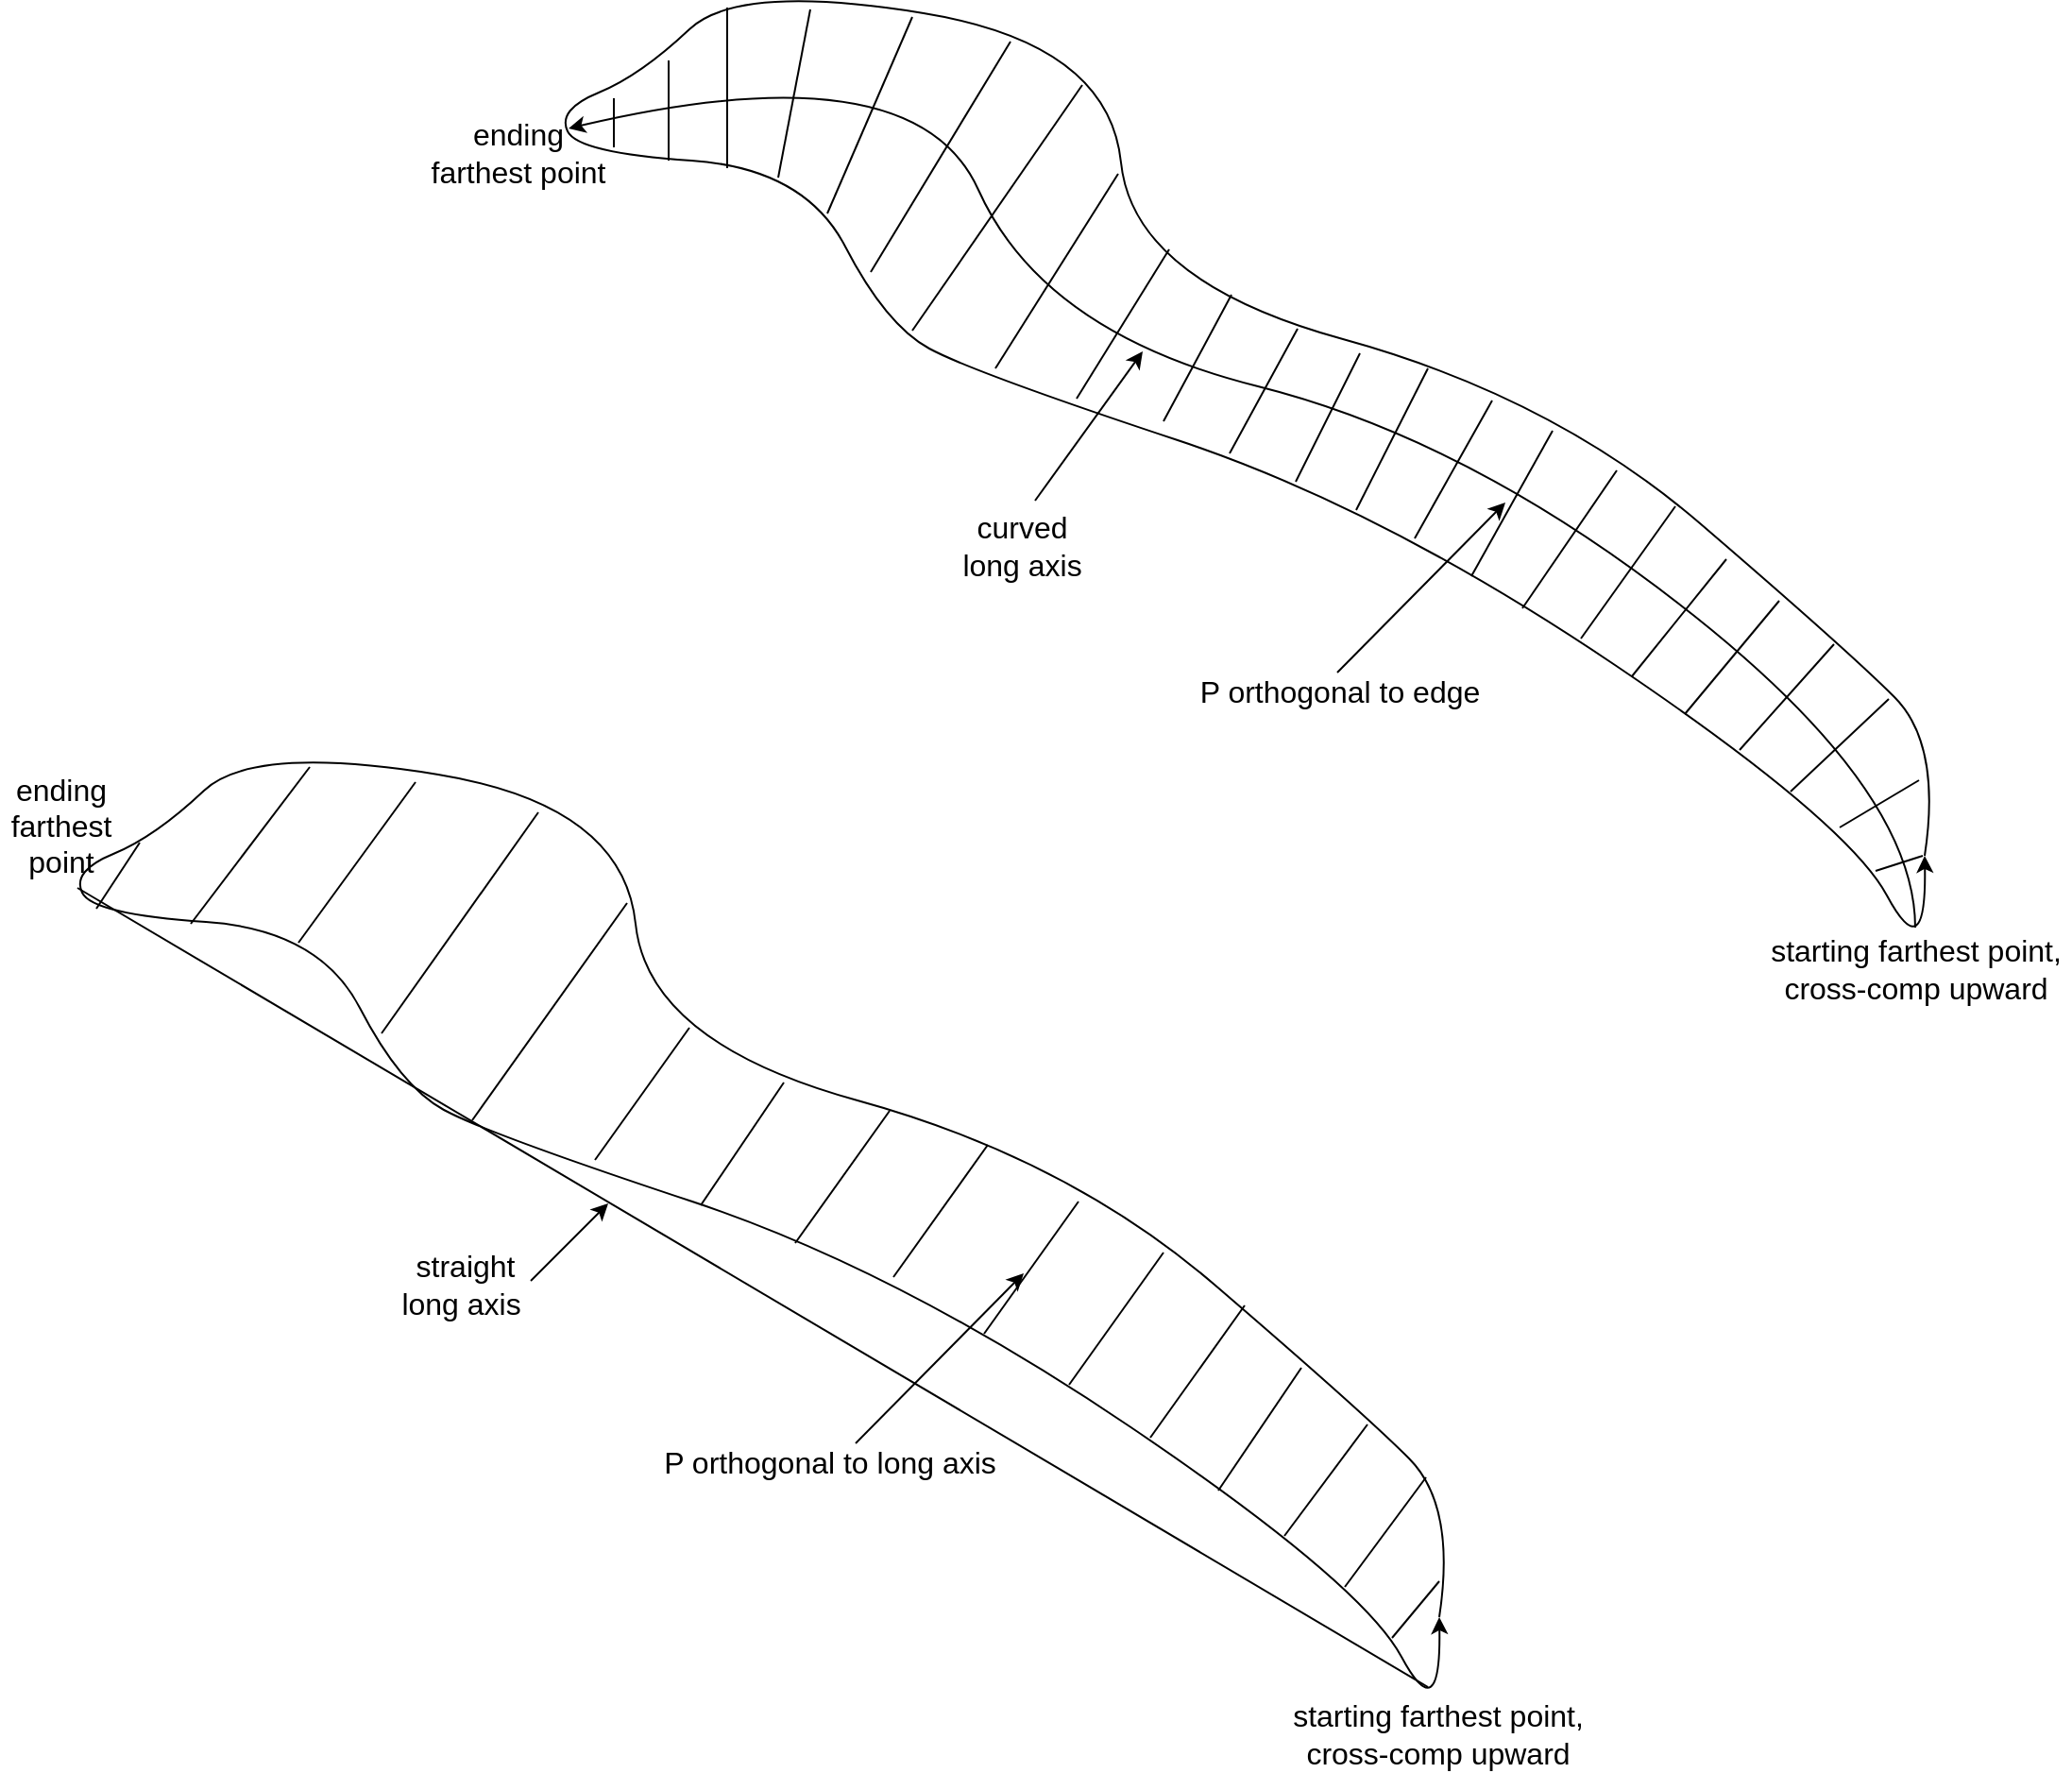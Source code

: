 <mxfile version="13.7.3" type="device"><diagram id="VhznxLzbnZrPfkY5GJ1T" name="Page-1"><mxGraphModel dx="2272" dy="832" grid="0" gridSize="10" guides="1" tooltips="1" connect="1" arrows="1" fold="1" page="1" pageScale="1" pageWidth="850" pageHeight="1100" math="0" shadow="0"><root><mxCell id="0"/><mxCell id="1" parent="0"/><mxCell id="bnOz2o48ZUVMEwC1AQXv-7" value="" style="curved=1;endArrow=classic;html=1;" edge="1" parent="1"><mxGeometry width="50" height="50" relative="1" as="geometry"><mxPoint x="726" y="507" as="sourcePoint"/><mxPoint x="726" y="507" as="targetPoint"/><Array as="points"><mxPoint x="735" y="448"/><mxPoint x="685" y="398"/><mxPoint x="529" y="264"/><mxPoint x="307" y="203"/><mxPoint x="294" y="77"/><mxPoint x="98" y="45"/><mxPoint x="46" y="94"/><mxPoint x="2" y="112"/><mxPoint x="13" y="135"/><mxPoint x="133" y="143"/><mxPoint x="176" y="226"/><mxPoint x="222" y="251"/><mxPoint x="439" y="323"/><mxPoint x="685" y="489"/><mxPoint x="727" y="567"/></Array></mxGeometry></mxCell><mxCell id="bnOz2o48ZUVMEwC1AQXv-8" value="" style="endArrow=none;html=1;" edge="1" parent="1"><mxGeometry width="50" height="50" relative="1" as="geometry"><mxPoint x="32" y="132" as="sourcePoint"/><mxPoint x="32" y="106" as="targetPoint"/></mxGeometry></mxCell><mxCell id="bnOz2o48ZUVMEwC1AQXv-9" value="" style="endArrow=none;html=1;" edge="1" parent="1"><mxGeometry width="50" height="50" relative="1" as="geometry"><mxPoint x="168" y="198" as="sourcePoint"/><mxPoint x="242" y="76" as="targetPoint"/></mxGeometry></mxCell><mxCell id="bnOz2o48ZUVMEwC1AQXv-10" value="" style="endArrow=none;html=1;" edge="1" parent="1"><mxGeometry width="50" height="50" relative="1" as="geometry"><mxPoint x="92" y="143" as="sourcePoint"/><mxPoint x="92" y="58" as="targetPoint"/></mxGeometry></mxCell><mxCell id="bnOz2o48ZUVMEwC1AQXv-11" value="" style="endArrow=none;html=1;" edge="1" parent="1"><mxGeometry width="50" height="50" relative="1" as="geometry"><mxPoint x="119" y="148" as="sourcePoint"/><mxPoint x="136" y="59" as="targetPoint"/></mxGeometry></mxCell><mxCell id="bnOz2o48ZUVMEwC1AQXv-12" value="" style="endArrow=none;html=1;" edge="1" parent="1"><mxGeometry width="50" height="50" relative="1" as="geometry"><mxPoint x="145" y="167" as="sourcePoint"/><mxPoint x="190" y="63" as="targetPoint"/></mxGeometry></mxCell><mxCell id="bnOz2o48ZUVMEwC1AQXv-13" value="" style="endArrow=none;html=1;" edge="1" parent="1"><mxGeometry width="50" height="50" relative="1" as="geometry"><mxPoint x="190" y="229" as="sourcePoint"/><mxPoint x="280" y="99" as="targetPoint"/></mxGeometry></mxCell><mxCell id="bnOz2o48ZUVMEwC1AQXv-14" value="" style="endArrow=none;html=1;" edge="1" parent="1"><mxGeometry width="50" height="50" relative="1" as="geometry"><mxPoint x="234" y="249" as="sourcePoint"/><mxPoint x="299" y="146" as="targetPoint"/></mxGeometry></mxCell><mxCell id="bnOz2o48ZUVMEwC1AQXv-15" value="" style="endArrow=none;html=1;" edge="1" parent="1"><mxGeometry width="50" height="50" relative="1" as="geometry"><mxPoint x="277" y="265" as="sourcePoint"/><mxPoint x="326" y="186" as="targetPoint"/></mxGeometry></mxCell><mxCell id="bnOz2o48ZUVMEwC1AQXv-16" value="" style="endArrow=none;html=1;" edge="1" parent="1"><mxGeometry width="50" height="50" relative="1" as="geometry"><mxPoint x="323" y="277" as="sourcePoint"/><mxPoint x="359" y="210" as="targetPoint"/></mxGeometry></mxCell><mxCell id="bnOz2o48ZUVMEwC1AQXv-17" value="" style="endArrow=none;html=1;" edge="1" parent="1"><mxGeometry width="50" height="50" relative="1" as="geometry"><mxPoint x="358" y="294" as="sourcePoint"/><mxPoint x="394" y="228" as="targetPoint"/></mxGeometry></mxCell><mxCell id="bnOz2o48ZUVMEwC1AQXv-18" value="" style="endArrow=none;html=1;" edge="1" parent="1"><mxGeometry width="50" height="50" relative="1" as="geometry"><mxPoint x="425" y="324" as="sourcePoint"/><mxPoint x="463" y="249" as="targetPoint"/></mxGeometry></mxCell><mxCell id="bnOz2o48ZUVMEwC1AQXv-19" value="" style="endArrow=none;html=1;" edge="1" parent="1"><mxGeometry width="50" height="50" relative="1" as="geometry"><mxPoint x="486" y="359" as="sourcePoint"/><mxPoint x="529" y="282" as="targetPoint"/></mxGeometry></mxCell><mxCell id="bnOz2o48ZUVMEwC1AQXv-20" value="" style="endArrow=none;html=1;" edge="1" parent="1"><mxGeometry width="50" height="50" relative="1" as="geometry"><mxPoint x="456" y="339" as="sourcePoint"/><mxPoint x="497" y="266" as="targetPoint"/></mxGeometry></mxCell><mxCell id="bnOz2o48ZUVMEwC1AQXv-21" value="" style="endArrow=none;html=1;" edge="1" parent="1"><mxGeometry width="50" height="50" relative="1" as="geometry"><mxPoint x="393" y="309" as="sourcePoint"/><mxPoint x="427" y="241" as="targetPoint"/></mxGeometry></mxCell><mxCell id="bnOz2o48ZUVMEwC1AQXv-22" value="" style="endArrow=none;html=1;" edge="1" parent="1"><mxGeometry width="50" height="50" relative="1" as="geometry"><mxPoint x="513" y="376" as="sourcePoint"/><mxPoint x="563" y="303" as="targetPoint"/></mxGeometry></mxCell><mxCell id="bnOz2o48ZUVMEwC1AQXv-23" value="" style="endArrow=none;html=1;" edge="1" parent="1"><mxGeometry width="50" height="50" relative="1" as="geometry"><mxPoint x="544" y="392" as="sourcePoint"/><mxPoint x="594" y="322" as="targetPoint"/></mxGeometry></mxCell><mxCell id="bnOz2o48ZUVMEwC1AQXv-24" value="" style="endArrow=none;html=1;" edge="1" parent="1"><mxGeometry width="50" height="50" relative="1" as="geometry"><mxPoint x="571" y="412" as="sourcePoint"/><mxPoint x="621" y="350" as="targetPoint"/></mxGeometry></mxCell><mxCell id="bnOz2o48ZUVMEwC1AQXv-25" value="" style="endArrow=none;html=1;" edge="1" parent="1"><mxGeometry width="50" height="50" relative="1" as="geometry"><mxPoint x="599" y="432" as="sourcePoint"/><mxPoint x="649" y="372" as="targetPoint"/></mxGeometry></mxCell><mxCell id="bnOz2o48ZUVMEwC1AQXv-26" value="" style="endArrow=none;html=1;" edge="1" parent="1"><mxGeometry width="50" height="50" relative="1" as="geometry"><mxPoint x="628" y="451" as="sourcePoint"/><mxPoint x="678" y="395" as="targetPoint"/></mxGeometry></mxCell><mxCell id="bnOz2o48ZUVMEwC1AQXv-27" value="" style="endArrow=none;html=1;" edge="1" parent="1"><mxGeometry width="50" height="50" relative="1" as="geometry"><mxPoint x="655" y="473" as="sourcePoint"/><mxPoint x="707" y="424" as="targetPoint"/></mxGeometry></mxCell><mxCell id="bnOz2o48ZUVMEwC1AQXv-28" value="" style="endArrow=none;html=1;" edge="1" parent="1"><mxGeometry width="50" height="50" relative="1" as="geometry"><mxPoint x="681" y="492" as="sourcePoint"/><mxPoint x="723" y="467" as="targetPoint"/></mxGeometry></mxCell><mxCell id="bnOz2o48ZUVMEwC1AQXv-29" value="" style="endArrow=none;html=1;" edge="1" parent="1"><mxGeometry width="50" height="50" relative="1" as="geometry"><mxPoint x="700" y="515" as="sourcePoint"/><mxPoint x="725" y="507" as="targetPoint"/></mxGeometry></mxCell><mxCell id="bnOz2o48ZUVMEwC1AQXv-30" value="" style="endArrow=none;html=1;" edge="1" parent="1"><mxGeometry width="50" height="50" relative="1" as="geometry"><mxPoint x="61" y="139" as="sourcePoint"/><mxPoint x="61" y="86" as="targetPoint"/></mxGeometry></mxCell><mxCell id="bnOz2o48ZUVMEwC1AQXv-32" value="&lt;font style=&quot;font-size: 16px&quot;&gt;starting farthest point,&lt;br&gt;cross-comp upward&lt;/font&gt;" style="text;html=1;align=center;verticalAlign=middle;resizable=0;points=[];autosize=1;" vertex="1" parent="1"><mxGeometry x="639" y="550" width="164" height="34" as="geometry"/></mxCell><mxCell id="bnOz2o48ZUVMEwC1AQXv-33" value="&lt;font style=&quot;font-size: 16px&quot;&gt;P orthogonal to edge&lt;/font&gt;" style="text;html=1;align=center;verticalAlign=middle;resizable=0;points=[];autosize=1;" vertex="1" parent="1"><mxGeometry x="337" y="410" width="158" height="19" as="geometry"/></mxCell><mxCell id="bnOz2o48ZUVMEwC1AQXv-34" value="" style="endArrow=classic;html=1;" edge="1" parent="1"><mxGeometry width="50" height="50" relative="1" as="geometry"><mxPoint x="415" y="410" as="sourcePoint"/><mxPoint x="504" y="320" as="targetPoint"/></mxGeometry></mxCell><mxCell id="bnOz2o48ZUVMEwC1AQXv-62" value="" style="curved=1;endArrow=classic;html=1;" edge="1" parent="1"><mxGeometry width="50" height="50" relative="1" as="geometry"><mxPoint x="469" y="910" as="sourcePoint"/><mxPoint x="469" y="910" as="targetPoint"/><Array as="points"><mxPoint x="478" y="851"/><mxPoint x="428" y="801"/><mxPoint x="272" y="667"/><mxPoint x="50" y="606"/><mxPoint x="37" y="480"/><mxPoint x="-159" y="448"/><mxPoint x="-211" y="497"/><mxPoint x="-255" y="515"/><mxPoint x="-244" y="538"/><mxPoint x="-124" y="546"/><mxPoint x="-81" y="629"/><mxPoint x="-35" y="654"/><mxPoint x="182" y="726"/><mxPoint x="428" y="892"/><mxPoint x="470" y="970"/></Array></mxGeometry></mxCell><mxCell id="bnOz2o48ZUVMEwC1AQXv-63" value="" style="endArrow=none;html=1;" edge="1" parent="1"><mxGeometry width="50" height="50" relative="1" as="geometry"><mxPoint x="-242" y="535" as="sourcePoint"/><mxPoint x="-219" y="500" as="targetPoint"/></mxGeometry></mxCell><mxCell id="bnOz2o48ZUVMEwC1AQXv-78" value="" style="endArrow=none;html=1;" edge="1" parent="1"><mxGeometry width="50" height="50" relative="1" as="geometry"><mxPoint x="273" y="787" as="sourcePoint"/><mxPoint x="323" y="717" as="targetPoint"/></mxGeometry></mxCell><mxCell id="bnOz2o48ZUVMEwC1AQXv-87" value="&lt;font style=&quot;font-size: 16px&quot;&gt;starting farthest point,&lt;br&gt;cross-comp upward&lt;/font&gt;" style="text;html=1;align=center;verticalAlign=middle;resizable=0;points=[];autosize=1;" vertex="1" parent="1"><mxGeometry x="386" y="955" width="164" height="34" as="geometry"/></mxCell><mxCell id="bnOz2o48ZUVMEwC1AQXv-88" value="&lt;font style=&quot;font-size: 16px&quot;&gt;P orthogonal to long axis&lt;/font&gt;" style="text;html=1;align=center;verticalAlign=middle;resizable=0;points=[];autosize=1;" vertex="1" parent="1"><mxGeometry x="53" y="818" width="186" height="19" as="geometry"/></mxCell><mxCell id="bnOz2o48ZUVMEwC1AQXv-89" value="" style="endArrow=classic;html=1;" edge="1" parent="1"><mxGeometry width="50" height="50" relative="1" as="geometry"><mxPoint x="160" y="818" as="sourcePoint"/><mxPoint x="249" y="728" as="targetPoint"/></mxGeometry></mxCell><mxCell id="bnOz2o48ZUVMEwC1AQXv-90" value="" style="endArrow=none;html=1;" edge="1" parent="1"><mxGeometry width="50" height="50" relative="1" as="geometry"><mxPoint x="316" y="815" as="sourcePoint"/><mxPoint x="366" y="745" as="targetPoint"/></mxGeometry></mxCell><mxCell id="bnOz2o48ZUVMEwC1AQXv-91" value="" style="endArrow=none;html=1;" edge="1" parent="1"><mxGeometry width="50" height="50" relative="1" as="geometry"><mxPoint x="352" y="843" as="sourcePoint"/><mxPoint x="396" y="778" as="targetPoint"/></mxGeometry></mxCell><mxCell id="bnOz2o48ZUVMEwC1AQXv-92" value="" style="endArrow=none;html=1;" edge="1" parent="1"><mxGeometry width="50" height="50" relative="1" as="geometry"><mxPoint x="387" y="867" as="sourcePoint"/><mxPoint x="431" y="808" as="targetPoint"/></mxGeometry></mxCell><mxCell id="bnOz2o48ZUVMEwC1AQXv-93" value="" style="endArrow=none;html=1;" edge="1" parent="1"><mxGeometry width="50" height="50" relative="1" as="geometry"><mxPoint x="419" y="894" as="sourcePoint"/><mxPoint x="462" y="836" as="targetPoint"/></mxGeometry></mxCell><mxCell id="bnOz2o48ZUVMEwC1AQXv-94" value="" style="endArrow=none;html=1;" edge="1" parent="1"><mxGeometry width="50" height="50" relative="1" as="geometry"><mxPoint x="128" y="712" as="sourcePoint"/><mxPoint x="178" y="642" as="targetPoint"/></mxGeometry></mxCell><mxCell id="bnOz2o48ZUVMEwC1AQXv-95" value="" style="endArrow=none;html=1;" edge="1" parent="1"><mxGeometry width="50" height="50" relative="1" as="geometry"><mxPoint x="180" y="730" as="sourcePoint"/><mxPoint x="230" y="660" as="targetPoint"/></mxGeometry></mxCell><mxCell id="bnOz2o48ZUVMEwC1AQXv-96" value="" style="endArrow=none;html=1;" edge="1" parent="1"><mxGeometry width="50" height="50" relative="1" as="geometry"><mxPoint x="228" y="760" as="sourcePoint"/><mxPoint x="278" y="690" as="targetPoint"/></mxGeometry></mxCell><mxCell id="bnOz2o48ZUVMEwC1AQXv-97" value="" style="endArrow=none;html=1;" edge="1" parent="1"><mxGeometry width="50" height="50" relative="1" as="geometry"><mxPoint x="-43" y="647" as="sourcePoint"/><mxPoint x="39" y="532" as="targetPoint"/></mxGeometry></mxCell><mxCell id="bnOz2o48ZUVMEwC1AQXv-98" value="" style="endArrow=none;html=1;" edge="1" parent="1"><mxGeometry width="50" height="50" relative="1" as="geometry"><mxPoint x="-91" y="601" as="sourcePoint"/><mxPoint x="-8" y="484" as="targetPoint"/></mxGeometry></mxCell><mxCell id="bnOz2o48ZUVMEwC1AQXv-99" value="" style="endArrow=none;html=1;" edge="1" parent="1"><mxGeometry width="50" height="50" relative="1" as="geometry"><mxPoint x="-135" y="553" as="sourcePoint"/><mxPoint x="-73" y="468" as="targetPoint"/></mxGeometry></mxCell><mxCell id="bnOz2o48ZUVMEwC1AQXv-100" value="" style="endArrow=none;html=1;" edge="1" parent="1"><mxGeometry width="50" height="50" relative="1" as="geometry"><mxPoint x="-192" y="543" as="sourcePoint"/><mxPoint x="-129" y="460" as="targetPoint"/></mxGeometry></mxCell><mxCell id="bnOz2o48ZUVMEwC1AQXv-101" value="" style="endArrow=none;html=1;" edge="1" parent="1"><mxGeometry width="50" height="50" relative="1" as="geometry"><mxPoint x="22" y="668" as="sourcePoint"/><mxPoint x="72" y="598" as="targetPoint"/></mxGeometry></mxCell><mxCell id="bnOz2o48ZUVMEwC1AQXv-102" value="" style="endArrow=none;html=1;" edge="1" parent="1"><mxGeometry width="50" height="50" relative="1" as="geometry"><mxPoint x="444" y="921" as="sourcePoint"/><mxPoint x="469" y="891" as="targetPoint"/></mxGeometry></mxCell><mxCell id="bnOz2o48ZUVMEwC1AQXv-103" value="" style="endArrow=none;html=1;" edge="1" parent="1"><mxGeometry width="50" height="50" relative="1" as="geometry"><mxPoint x="463" y="947" as="sourcePoint"/><mxPoint x="-252" y="524" as="targetPoint"/></mxGeometry></mxCell><mxCell id="bnOz2o48ZUVMEwC1AQXv-104" value="&lt;font style=&quot;font-size: 16px&quot;&gt;straight &lt;br&gt;long axis&amp;nbsp;&lt;/font&gt;" style="text;html=1;align=center;verticalAlign=middle;resizable=0;points=[];autosize=1;" vertex="1" parent="1"><mxGeometry x="-86" y="717" width="78" height="34" as="geometry"/></mxCell><mxCell id="bnOz2o48ZUVMEwC1AQXv-105" value="" style="endArrow=classic;html=1;" edge="1" parent="1"><mxGeometry width="50" height="50" relative="1" as="geometry"><mxPoint x="-12" y="732" as="sourcePoint"/><mxPoint x="29" y="691" as="targetPoint"/></mxGeometry></mxCell><mxCell id="bnOz2o48ZUVMEwC1AQXv-106" value="&lt;font style=&quot;font-size: 16px&quot;&gt;curved&amp;nbsp;&lt;br&gt;long axis&amp;nbsp;&lt;/font&gt;" style="text;html=1;align=center;verticalAlign=middle;resizable=0;points=[];autosize=1;" vertex="1" parent="1"><mxGeometry x="211" y="326" width="78" height="34" as="geometry"/></mxCell><mxCell id="bnOz2o48ZUVMEwC1AQXv-116" value="" style="curved=1;endArrow=classic;html=1;" edge="1" parent="1"><mxGeometry width="50" height="50" relative="1" as="geometry"><mxPoint x="721" y="545" as="sourcePoint"/><mxPoint x="8" y="122" as="targetPoint"/><Array as="points"><mxPoint x="721" y="473"/><mxPoint x="487" y="287"/><mxPoint x="259" y="230"/><mxPoint x="191" y="79"/></Array></mxGeometry></mxCell><mxCell id="bnOz2o48ZUVMEwC1AQXv-121" value="" style="endArrow=none;html=1;" edge="1" parent="1"><mxGeometry width="50" height="50" relative="1" as="geometry"><mxPoint x="78" y="692" as="sourcePoint"/><mxPoint x="122" y="627" as="targetPoint"/></mxGeometry></mxCell><mxCell id="bnOz2o48ZUVMEwC1AQXv-122" value="" style="endArrow=classic;html=1;" edge="1" parent="1"><mxGeometry width="50" height="50" relative="1" as="geometry"><mxPoint x="255" y="319" as="sourcePoint"/><mxPoint x="312" y="240" as="targetPoint"/></mxGeometry></mxCell><mxCell id="bnOz2o48ZUVMEwC1AQXv-123" value="&lt;font style=&quot;font-size: 16px&quot;&gt;ending &lt;br&gt;farthest point&lt;br&gt;&lt;/font&gt;" style="text;html=1;align=center;verticalAlign=middle;resizable=0;points=[];autosize=1;" vertex="1" parent="1"><mxGeometry x="-71" y="118" width="103" height="34" as="geometry"/></mxCell><mxCell id="bnOz2o48ZUVMEwC1AQXv-124" value="&lt;font style=&quot;font-size: 16px&quot;&gt;ending &lt;br&gt;farthest &lt;br&gt;point&lt;br&gt;&lt;/font&gt;" style="text;html=1;align=center;verticalAlign=middle;resizable=0;points=[];autosize=1;" vertex="1" parent="1"><mxGeometry x="-293" y="466" width="63" height="49" as="geometry"/></mxCell></root></mxGraphModel></diagram></mxfile>